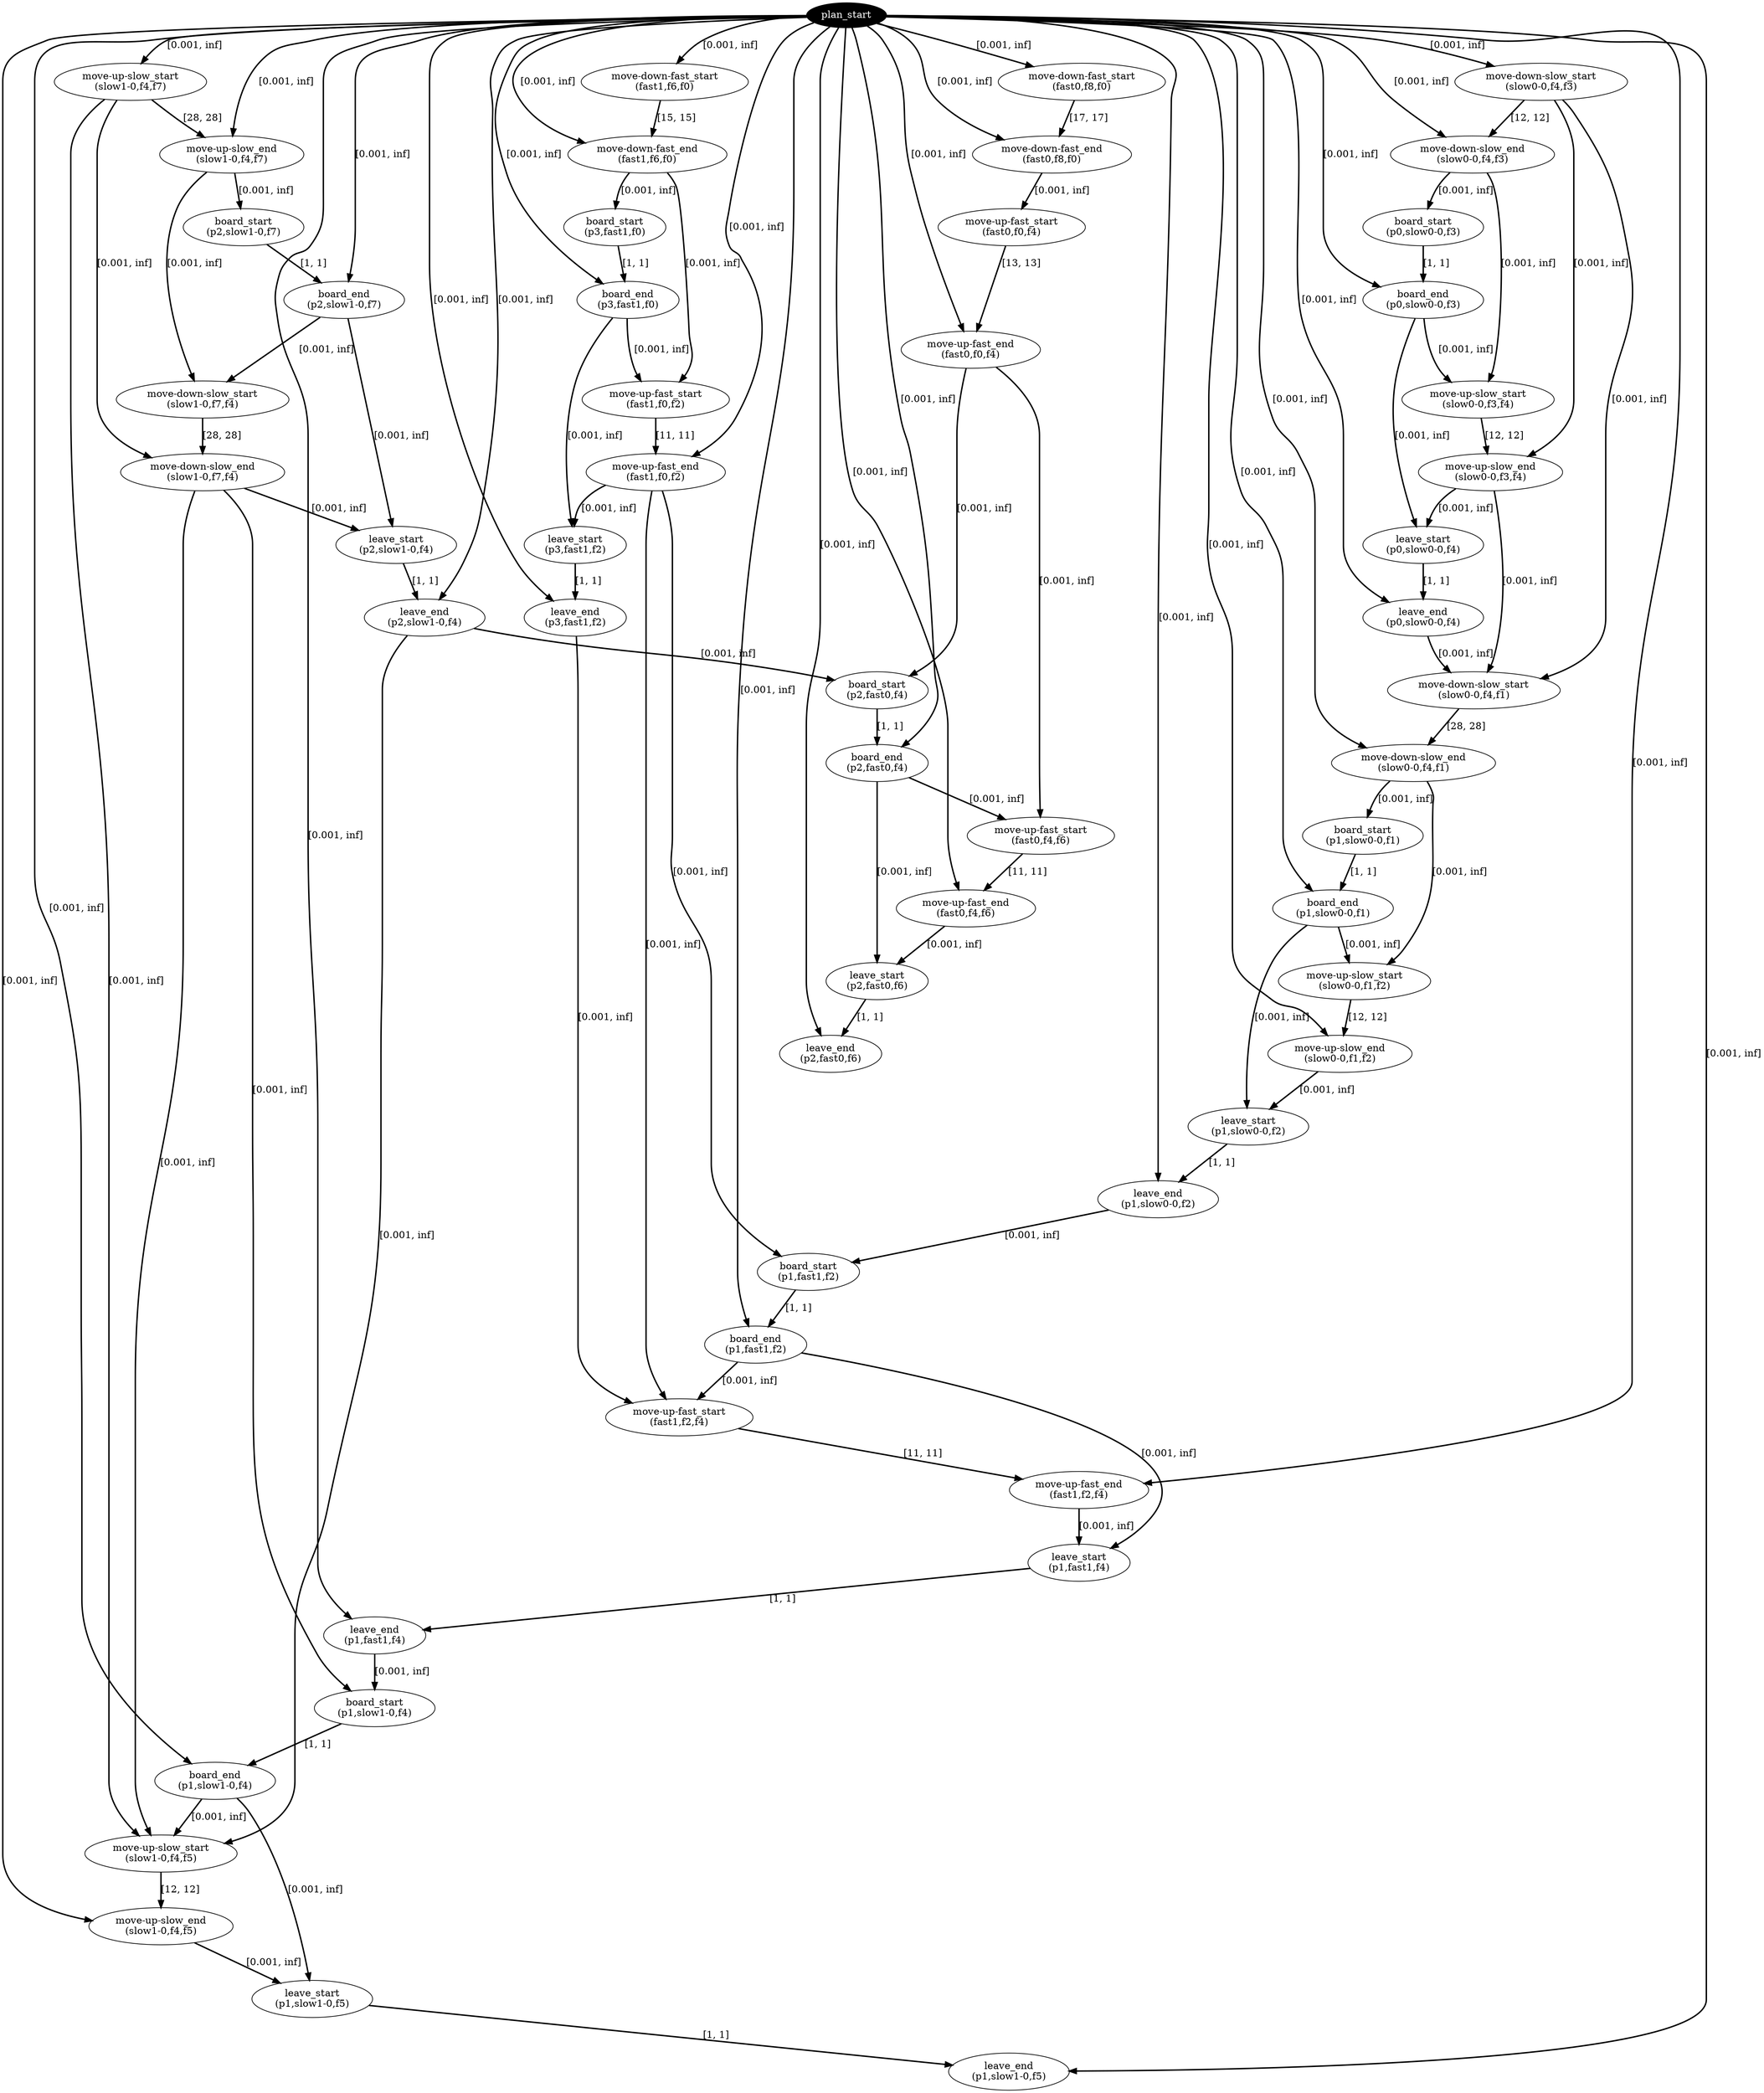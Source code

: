 digraph plan {
0[ label="plan_start",style=filled,fillcolor=black,fontcolor=white];
1[ label="move-down-slow_start
(slow0-0,f4,f3)"];
2[ label="move-down-slow_end
(slow0-0,f4,f3)"];
3[ label="move-down-fast_start
(fast1,f6,f0)"];
4[ label="move-down-fast_end
(fast1,f6,f0)"];
5[ label="move-down-fast_start
(fast0,f8,f0)"];
6[ label="move-down-fast_end
(fast0,f8,f0)"];
7[ label="move-up-slow_start
(slow1-0,f4,f7)"];
8[ label="move-up-slow_end
(slow1-0,f4,f7)"];
9[ label="board_start
(p0,slow0-0,f3)"];
10[ label="board_end
(p0,slow0-0,f3)"];
11[ label="move-up-slow_start
(slow0-0,f3,f4)"];
12[ label="move-up-slow_end
(slow0-0,f3,f4)"];
13[ label="board_start
(p3,fast1,f0)"];
14[ label="board_end
(p3,fast1,f0)"];
15[ label="move-up-fast_start
(fast1,f0,f2)"];
16[ label="move-up-fast_end
(fast1,f0,f2)"];
17[ label="move-up-fast_start
(fast0,f0,f4)"];
18[ label="move-up-fast_end
(fast0,f0,f4)"];
19[ label="leave_start
(p0,slow0-0,f4)"];
20[ label="leave_end
(p0,slow0-0,f4)"];
21[ label="move-down-slow_start
(slow0-0,f4,f1)"];
22[ label="move-down-slow_end
(slow0-0,f4,f1)"];
23[ label="leave_start
(p3,fast1,f2)"];
24[ label="leave_end
(p3,fast1,f2)"];
25[ label="board_start
(p2,slow1-0,f7)"];
26[ label="board_end
(p2,slow1-0,f7)"];
27[ label="move-down-slow_start
(slow1-0,f7,f4)"];
28[ label="move-down-slow_end
(slow1-0,f7,f4)"];
29[ label="board_start
(p1,slow0-0,f1)"];
30[ label="board_end
(p1,slow0-0,f1)"];
31[ label="move-up-slow_start
(slow0-0,f1,f2)"];
32[ label="move-up-slow_end
(slow0-0,f1,f2)"];
33[ label="leave_start
(p2,slow1-0,f4)"];
34[ label="leave_end
(p2,slow1-0,f4)"];
35[ label="board_start
(p2,fast0,f4)"];
36[ label="board_end
(p2,fast0,f4)"];
37[ label="move-up-fast_start
(fast0,f4,f6)"];
38[ label="move-up-fast_end
(fast0,f4,f6)"];
39[ label="leave_start
(p1,slow0-0,f2)"];
40[ label="leave_end
(p1,slow0-0,f2)"];
41[ label="board_start
(p1,fast1,f2)"];
42[ label="board_end
(p1,fast1,f2)"];
43[ label="move-up-fast_start
(fast1,f2,f4)"];
44[ label="move-up-fast_end
(fast1,f2,f4)"];
45[ label="leave_start
(p2,fast0,f6)"];
46[ label="leave_end
(p2,fast0,f6)"];
47[ label="leave_start
(p1,fast1,f4)"];
48[ label="leave_end
(p1,fast1,f4)"];
49[ label="board_start
(p1,slow1-0,f4)"];
50[ label="board_end
(p1,slow1-0,f4)"];
51[ label="move-up-slow_start
(slow1-0,f4,f5)"];
52[ label="move-up-slow_end
(slow1-0,f4,f5)"];
53[ label="leave_start
(p1,slow1-0,f5)"];
54[ label="leave_end
(p1,slow1-0,f5)"];
"0" -> "1" [ label="[0.001, inf]" , penwidth=2, color="black"]
"0" -> "3" [ label="[0.001, inf]" , penwidth=2, color="black"]
"0" -> "5" [ label="[0.001, inf]" , penwidth=2, color="black"]
"0" -> "7" [ label="[0.001, inf]" , penwidth=2, color="black"]
"1" -> "2" [ label="[12, 12]" , penwidth=2, color="black"]
"0" -> "2" [ label="[0.001, inf]" , penwidth=2, color="black"]
"2" -> "9" [ label="[0.001, inf]" , penwidth=2, color="black"]
"9" -> "10" [ label="[1, 1]" , penwidth=2, color="black"]
"0" -> "10" [ label="[0.001, inf]" , penwidth=2, color="black"]
"2" -> "11" [ label="[0.001, inf]" , penwidth=2, color="black"]
"10" -> "11" [ label="[0.001, inf]" , penwidth=2, color="black"]
"3" -> "4" [ label="[15, 15]" , penwidth=2, color="black"]
"0" -> "4" [ label="[0.001, inf]" , penwidth=2, color="black"]
"4" -> "13" [ label="[0.001, inf]" , penwidth=2, color="black"]
"13" -> "14" [ label="[1, 1]" , penwidth=2, color="black"]
"0" -> "14" [ label="[0.001, inf]" , penwidth=2, color="black"]
"4" -> "15" [ label="[0.001, inf]" , penwidth=2, color="black"]
"14" -> "15" [ label="[0.001, inf]" , penwidth=2, color="black"]
"5" -> "6" [ label="[17, 17]" , penwidth=2, color="black"]
"0" -> "6" [ label="[0.001, inf]" , penwidth=2, color="black"]
"6" -> "17" [ label="[0.001, inf]" , penwidth=2, color="black"]
"11" -> "12" [ label="[12, 12]" , penwidth=2, color="black"]
"1" -> "12" [ label="[0.001, inf]" , penwidth=2, color="black"]
"10" -> "19" [ label="[0.001, inf]" , penwidth=2, color="black"]
"12" -> "19" [ label="[0.001, inf]" , penwidth=2, color="black"]
"19" -> "20" [ label="[1, 1]" , penwidth=2, color="black"]
"0" -> "20" [ label="[0.001, inf]" , penwidth=2, color="black"]
"12" -> "21" [ label="[0.001, inf]" , penwidth=2, color="black"]
"20" -> "21" [ label="[0.001, inf]" , penwidth=2, color="black"]
"1" -> "21" [ label="[0.001, inf]" , penwidth=2, color="black"]
"15" -> "16" [ label="[11, 11]" , penwidth=2, color="black"]
"0" -> "16" [ label="[0.001, inf]" , penwidth=2, color="black"]
"14" -> "23" [ label="[0.001, inf]" , penwidth=2, color="black"]
"16" -> "23" [ label="[0.001, inf]" , penwidth=2, color="black"]
"7" -> "8" [ label="[28, 28]" , penwidth=2, color="black"]
"0" -> "8" [ label="[0.001, inf]" , penwidth=2, color="black"]
"23" -> "24" [ label="[1, 1]" , penwidth=2, color="black"]
"0" -> "24" [ label="[0.001, inf]" , penwidth=2, color="black"]
"8" -> "25" [ label="[0.001, inf]" , penwidth=2, color="black"]
"25" -> "26" [ label="[1, 1]" , penwidth=2, color="black"]
"0" -> "26" [ label="[0.001, inf]" , penwidth=2, color="black"]
"8" -> "27" [ label="[0.001, inf]" , penwidth=2, color="black"]
"26" -> "27" [ label="[0.001, inf]" , penwidth=2, color="black"]
"17" -> "18" [ label="[13, 13]" , penwidth=2, color="black"]
"0" -> "18" [ label="[0.001, inf]" , penwidth=2, color="black"]
"21" -> "22" [ label="[28, 28]" , penwidth=2, color="black"]
"0" -> "22" [ label="[0.001, inf]" , penwidth=2, color="black"]
"22" -> "29" [ label="[0.001, inf]" , penwidth=2, color="black"]
"29" -> "30" [ label="[1, 1]" , penwidth=2, color="black"]
"0" -> "30" [ label="[0.001, inf]" , penwidth=2, color="black"]
"22" -> "31" [ label="[0.001, inf]" , penwidth=2, color="black"]
"30" -> "31" [ label="[0.001, inf]" , penwidth=2, color="black"]
"27" -> "28" [ label="[28, 28]" , penwidth=2, color="black"]
"7" -> "28" [ label="[0.001, inf]" , penwidth=2, color="black"]
"26" -> "33" [ label="[0.001, inf]" , penwidth=2, color="black"]
"28" -> "33" [ label="[0.001, inf]" , penwidth=2, color="black"]
"33" -> "34" [ label="[1, 1]" , penwidth=2, color="black"]
"0" -> "34" [ label="[0.001, inf]" , penwidth=2, color="black"]
"34" -> "35" [ label="[0.001, inf]" , penwidth=2, color="black"]
"18" -> "35" [ label="[0.001, inf]" , penwidth=2, color="black"]
"35" -> "36" [ label="[1, 1]" , penwidth=2, color="black"]
"0" -> "36" [ label="[0.001, inf]" , penwidth=2, color="black"]
"18" -> "37" [ label="[0.001, inf]" , penwidth=2, color="black"]
"36" -> "37" [ label="[0.001, inf]" , penwidth=2, color="black"]
"31" -> "32" [ label="[12, 12]" , penwidth=2, color="black"]
"0" -> "32" [ label="[0.001, inf]" , penwidth=2, color="black"]
"30" -> "39" [ label="[0.001, inf]" , penwidth=2, color="black"]
"32" -> "39" [ label="[0.001, inf]" , penwidth=2, color="black"]
"39" -> "40" [ label="[1, 1]" , penwidth=2, color="black"]
"0" -> "40" [ label="[0.001, inf]" , penwidth=2, color="black"]
"40" -> "41" [ label="[0.001, inf]" , penwidth=2, color="black"]
"16" -> "41" [ label="[0.001, inf]" , penwidth=2, color="black"]
"41" -> "42" [ label="[1, 1]" , penwidth=2, color="black"]
"0" -> "42" [ label="[0.001, inf]" , penwidth=2, color="black"]
"16" -> "43" [ label="[0.001, inf]" , penwidth=2, color="black"]
"42" -> "43" [ label="[0.001, inf]" , penwidth=2, color="black"]
"24" -> "43" [ label="[0.001, inf]" , penwidth=2, color="black"]
"37" -> "38" [ label="[11, 11]" , penwidth=2, color="black"]
"0" -> "38" [ label="[0.001, inf]" , penwidth=2, color="black"]
"36" -> "45" [ label="[0.001, inf]" , penwidth=2, color="black"]
"38" -> "45" [ label="[0.001, inf]" , penwidth=2, color="black"]
"45" -> "46" [ label="[1, 1]" , penwidth=2, color="black"]
"0" -> "46" [ label="[0.001, inf]" , penwidth=2, color="black"]
"43" -> "44" [ label="[11, 11]" , penwidth=2, color="black"]
"0" -> "44" [ label="[0.001, inf]" , penwidth=2, color="black"]
"42" -> "47" [ label="[0.001, inf]" , penwidth=2, color="black"]
"44" -> "47" [ label="[0.001, inf]" , penwidth=2, color="black"]
"47" -> "48" [ label="[1, 1]" , penwidth=2, color="black"]
"0" -> "48" [ label="[0.001, inf]" , penwidth=2, color="black"]
"48" -> "49" [ label="[0.001, inf]" , penwidth=2, color="black"]
"28" -> "49" [ label="[0.001, inf]" , penwidth=2, color="black"]
"49" -> "50" [ label="[1, 1]" , penwidth=2, color="black"]
"0" -> "50" [ label="[0.001, inf]" , penwidth=2, color="black"]
"28" -> "51" [ label="[0.001, inf]" , penwidth=2, color="black"]
"50" -> "51" [ label="[0.001, inf]" , penwidth=2, color="black"]
"34" -> "51" [ label="[0.001, inf]" , penwidth=2, color="black"]
"7" -> "51" [ label="[0.001, inf]" , penwidth=2, color="black"]
"51" -> "52" [ label="[12, 12]" , penwidth=2, color="black"]
"0" -> "52" [ label="[0.001, inf]" , penwidth=2, color="black"]
"50" -> "53" [ label="[0.001, inf]" , penwidth=2, color="black"]
"52" -> "53" [ label="[0.001, inf]" , penwidth=2, color="black"]
"53" -> "54" [ label="[1, 1]" , penwidth=2, color="black"]
"0" -> "54" [ label="[0.001, inf]" , penwidth=2, color="black"]
}
